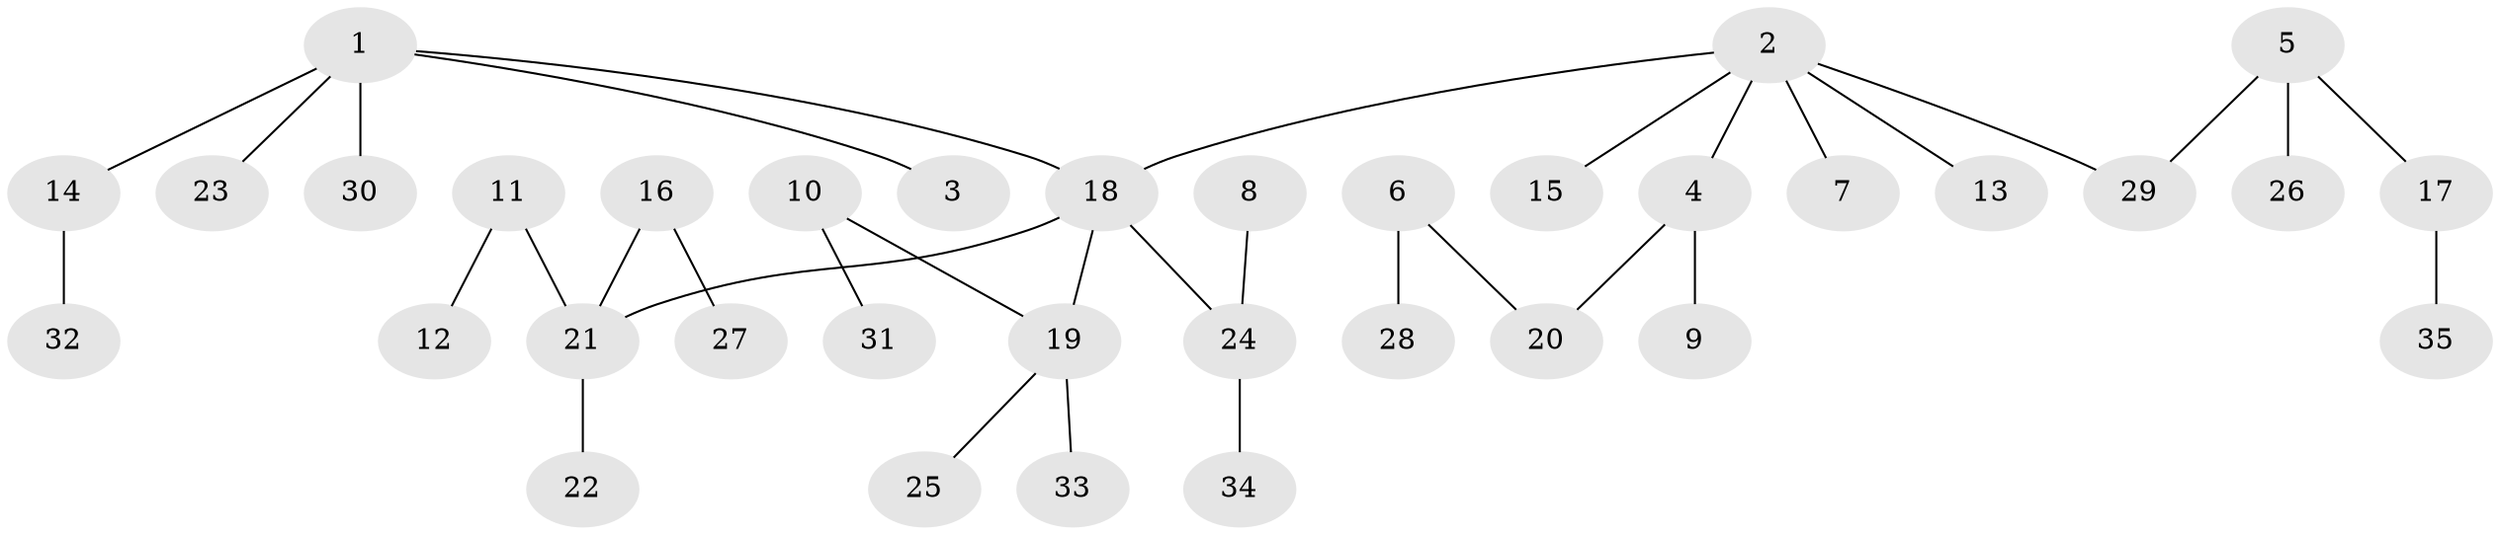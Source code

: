 // original degree distribution, {4: 0.07246376811594203, 3: 0.13043478260869565, 6: 0.014492753623188406, 2: 0.30434782608695654, 5: 0.028985507246376812, 1: 0.4492753623188406}
// Generated by graph-tools (version 1.1) at 2025/26/03/09/25 03:26:25]
// undirected, 35 vertices, 34 edges
graph export_dot {
graph [start="1"]
  node [color=gray90,style=filled];
  1;
  2;
  3;
  4;
  5;
  6;
  7;
  8;
  9;
  10;
  11;
  12;
  13;
  14;
  15;
  16;
  17;
  18;
  19;
  20;
  21;
  22;
  23;
  24;
  25;
  26;
  27;
  28;
  29;
  30;
  31;
  32;
  33;
  34;
  35;
  1 -- 3 [weight=1.0];
  1 -- 14 [weight=1.0];
  1 -- 18 [weight=1.0];
  1 -- 23 [weight=1.0];
  1 -- 30 [weight=1.0];
  2 -- 4 [weight=1.0];
  2 -- 7 [weight=1.0];
  2 -- 13 [weight=1.0];
  2 -- 15 [weight=1.0];
  2 -- 18 [weight=1.0];
  2 -- 29 [weight=1.0];
  4 -- 9 [weight=1.0];
  4 -- 20 [weight=1.0];
  5 -- 17 [weight=1.0];
  5 -- 26 [weight=1.0];
  5 -- 29 [weight=1.0];
  6 -- 20 [weight=1.0];
  6 -- 28 [weight=1.0];
  8 -- 24 [weight=1.0];
  10 -- 19 [weight=1.0];
  10 -- 31 [weight=1.0];
  11 -- 12 [weight=1.0];
  11 -- 21 [weight=1.0];
  14 -- 32 [weight=1.0];
  16 -- 21 [weight=1.0];
  16 -- 27 [weight=1.0];
  17 -- 35 [weight=1.0];
  18 -- 19 [weight=1.0];
  18 -- 21 [weight=1.0];
  18 -- 24 [weight=1.0];
  19 -- 25 [weight=1.0];
  19 -- 33 [weight=1.0];
  21 -- 22 [weight=1.0];
  24 -- 34 [weight=1.0];
}
